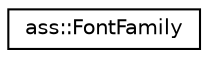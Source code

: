 digraph "Graphical Class Hierarchy"
{
 // LATEX_PDF_SIZE
  edge [fontname="Helvetica",fontsize="10",labelfontname="Helvetica",labelfontsize="10"];
  node [fontname="Helvetica",fontsize="10",shape=record];
  rankdir="LR";
  Node0 [label="ass::FontFamily",height=0.2,width=0.4,color="black", fillcolor="white", style="filled",URL="$structass_1_1FontFamily.html",tooltip="Controls the font family of AView."];
}
